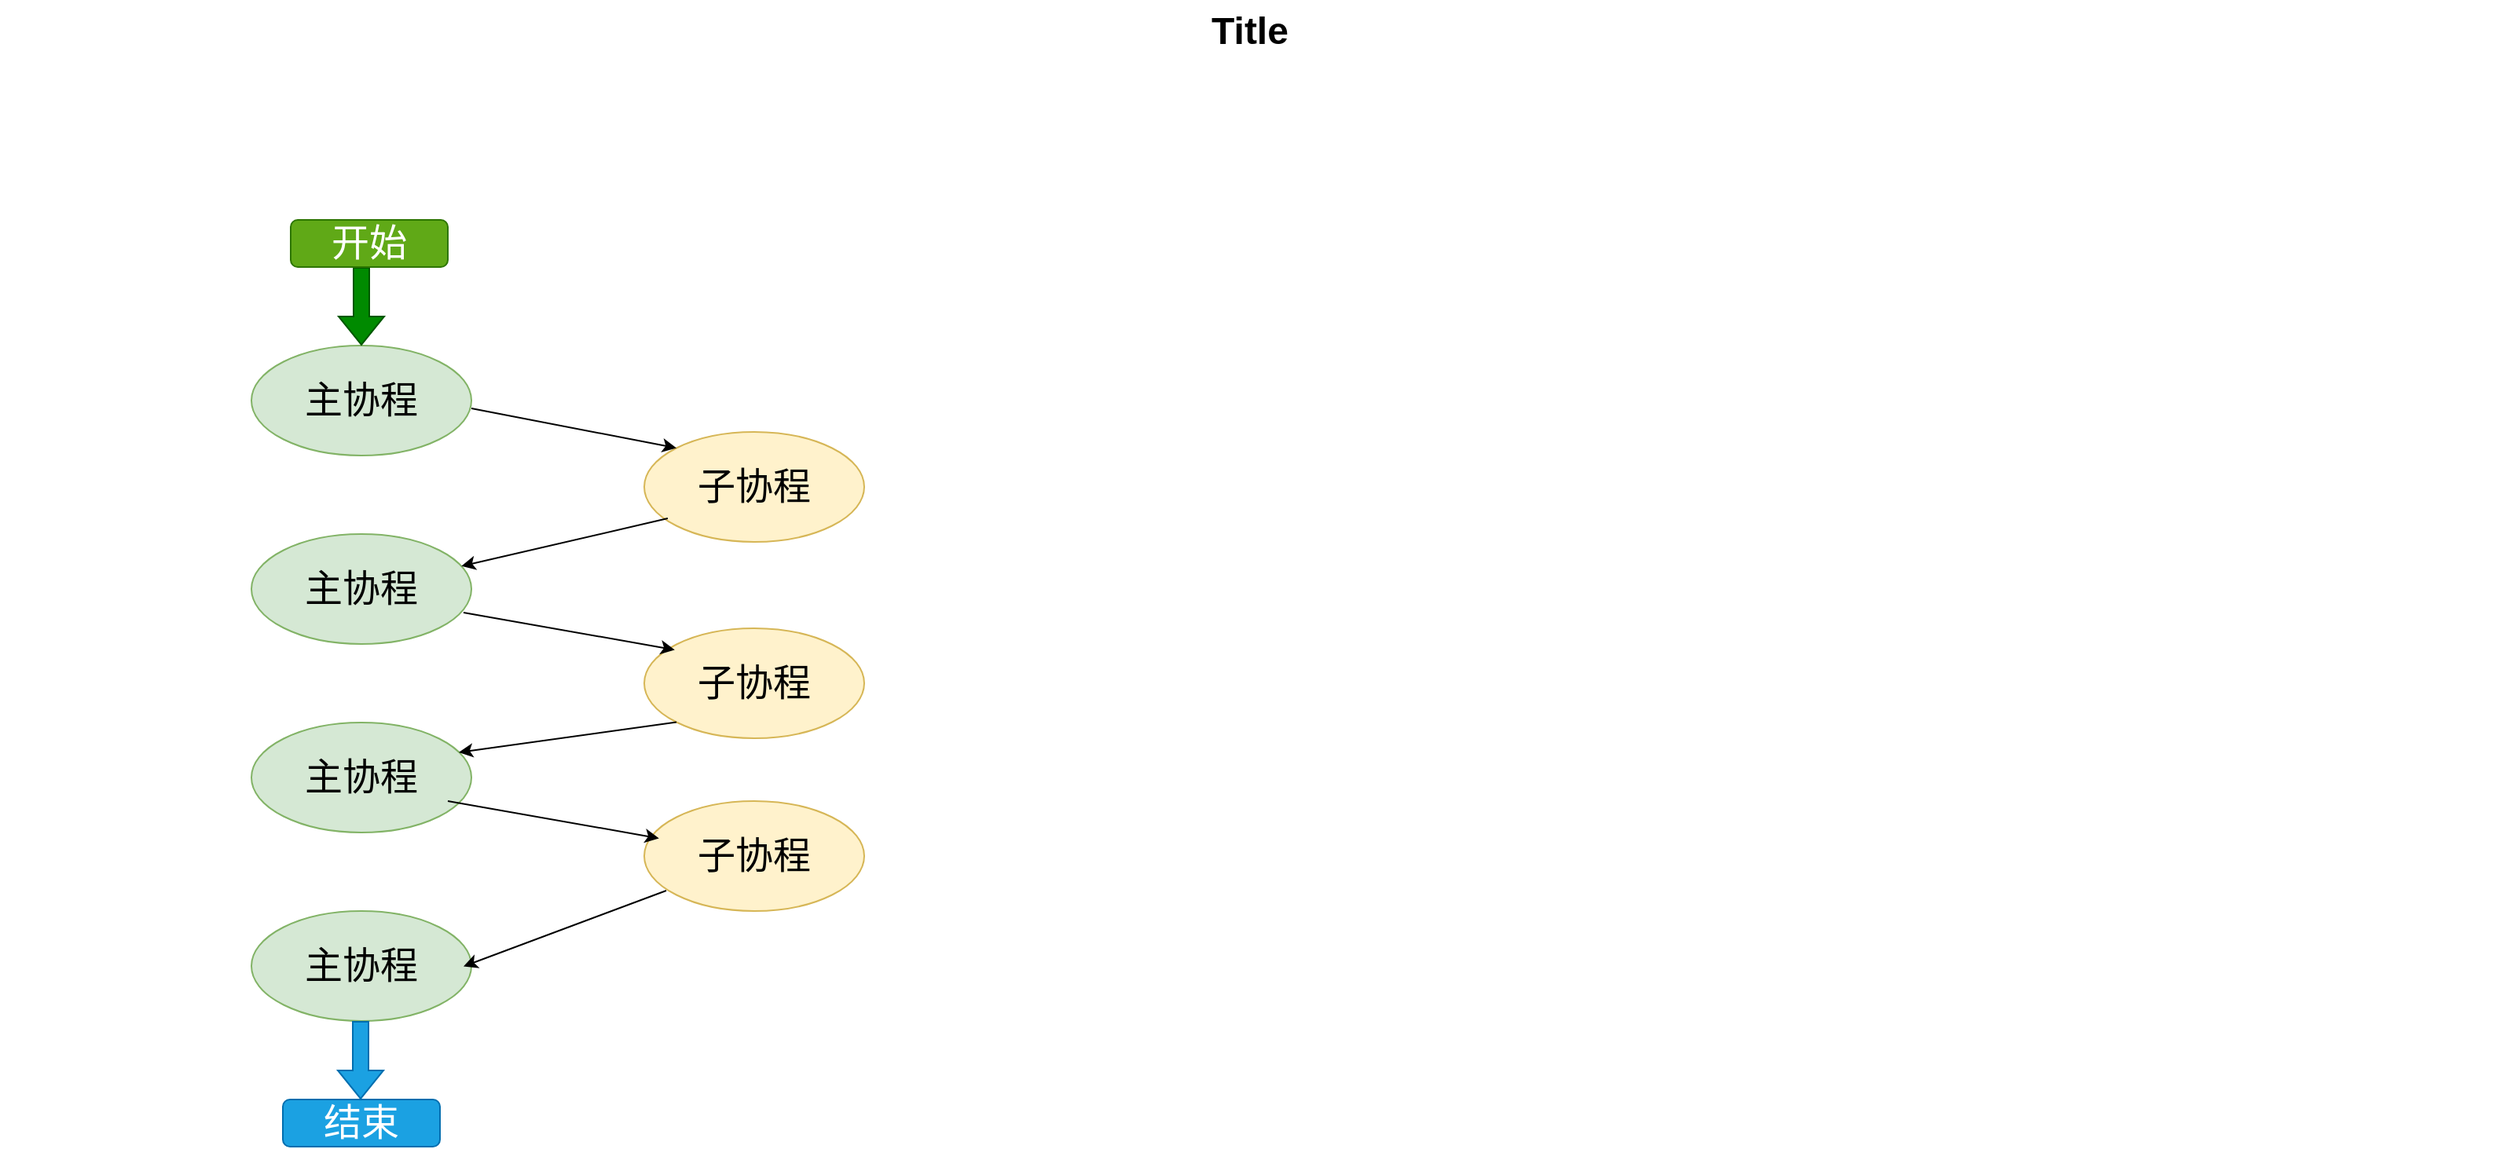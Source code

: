 <mxfile version="24.4.4" type="github">
  <diagram id="6I0OCvxSQrVGMHxT2VVA" name="Page-1">
    <mxGraphModel dx="1885" dy="1013" grid="1" gridSize="10" guides="1" tooltips="1" connect="1" arrows="1" fold="1" page="1" pageScale="1" pageWidth="850" pageHeight="1100" math="0" shadow="0">
      <root>
        <mxCell id="0" />
        <mxCell id="1" parent="0" />
        <mxCell id="dKdSaXE48SgPbhcamS2K-63" value="Title" style="text;strokeColor=none;fillColor=none;html=1;fontSize=24;fontStyle=1;verticalAlign=middle;align=center;" parent="1" vertex="1">
          <mxGeometry x="50" y="70" width="1590" height="40" as="geometry" />
        </mxCell>
        <mxCell id="WtVcBaEnB1_Sni-o9t-m-2" value="&lt;font face=&quot;Helvetica&quot; style=&quot;font-size: 24px;&quot;&gt;主协程&lt;/font&gt;" style="ellipse;whiteSpace=wrap;html=1;fillColor=#d5e8d4;strokeColor=#82b366;" vertex="1" parent="1">
          <mxGeometry x="210" y="290" width="140" height="70" as="geometry" />
        </mxCell>
        <mxCell id="WtVcBaEnB1_Sni-o9t-m-3" value="&lt;font face=&quot;Helvetica&quot; style=&quot;font-size: 24px;&quot;&gt;主协程&lt;/font&gt;" style="ellipse;whiteSpace=wrap;html=1;fillColor=#d5e8d4;strokeColor=#82b366;" vertex="1" parent="1">
          <mxGeometry x="210" y="650" width="140" height="70" as="geometry" />
        </mxCell>
        <mxCell id="WtVcBaEnB1_Sni-o9t-m-4" value="&lt;font face=&quot;Helvetica&quot; style=&quot;font-size: 24px;&quot;&gt;主协程&lt;/font&gt;" style="ellipse;whiteSpace=wrap;html=1;fillColor=#d5e8d4;strokeColor=#82b366;" vertex="1" parent="1">
          <mxGeometry x="210" y="530" width="140" height="70" as="geometry" />
        </mxCell>
        <mxCell id="WtVcBaEnB1_Sni-o9t-m-7" value="&lt;font face=&quot;Helvetica&quot; style=&quot;font-size: 24px;&quot;&gt;子协程&lt;/font&gt;" style="ellipse;whiteSpace=wrap;html=1;fillColor=#fff2cc;strokeColor=#d6b656;" vertex="1" parent="1">
          <mxGeometry x="460" y="345" width="140" height="70" as="geometry" />
        </mxCell>
        <mxCell id="WtVcBaEnB1_Sni-o9t-m-8" value="&lt;font face=&quot;Helvetica&quot; style=&quot;font-size: 24px;&quot;&gt;子协程&lt;/font&gt;" style="ellipse;whiteSpace=wrap;html=1;fillColor=#fff2cc;strokeColor=#d6b656;" vertex="1" parent="1">
          <mxGeometry x="460" y="470" width="140" height="70" as="geometry" />
        </mxCell>
        <mxCell id="WtVcBaEnB1_Sni-o9t-m-9" value="&lt;font face=&quot;Helvetica&quot; style=&quot;font-size: 24px;&quot;&gt;子协程&lt;/font&gt;" style="ellipse;whiteSpace=wrap;html=1;fillColor=#fff2cc;strokeColor=#d6b656;" vertex="1" parent="1">
          <mxGeometry x="460" y="580" width="140" height="70" as="geometry" />
        </mxCell>
        <mxCell id="WtVcBaEnB1_Sni-o9t-m-10" value="&lt;font face=&quot;Helvetica&quot; style=&quot;font-size: 24px;&quot;&gt;主协程&lt;/font&gt;" style="ellipse;whiteSpace=wrap;html=1;fillColor=#d5e8d4;strokeColor=#82b366;" vertex="1" parent="1">
          <mxGeometry x="210" y="410" width="140" height="70" as="geometry" />
        </mxCell>
        <mxCell id="WtVcBaEnB1_Sni-o9t-m-12" value="" style="endArrow=classic;html=1;rounded=0;entryX=0;entryY=0;entryDx=0;entryDy=0;" edge="1" parent="1" target="WtVcBaEnB1_Sni-o9t-m-7">
          <mxGeometry width="50" height="50" relative="1" as="geometry">
            <mxPoint x="350" y="330" as="sourcePoint" />
            <mxPoint x="400" y="280" as="targetPoint" />
          </mxGeometry>
        </mxCell>
        <mxCell id="WtVcBaEnB1_Sni-o9t-m-13" value="" style="endArrow=classic;html=1;rounded=0;exitX=0.1;exitY=0.814;exitDx=0;exitDy=0;exitPerimeter=0;" edge="1" parent="1" source="WtVcBaEnB1_Sni-o9t-m-9">
          <mxGeometry width="50" height="50" relative="1" as="geometry">
            <mxPoint x="490.503" y="659.999" as="sourcePoint" />
            <mxPoint x="345" y="685.25" as="targetPoint" />
          </mxGeometry>
        </mxCell>
        <mxCell id="WtVcBaEnB1_Sni-o9t-m-16" value="" style="endArrow=classic;html=1;rounded=0;entryX=0;entryY=0;entryDx=0;entryDy=0;" edge="1" parent="1">
          <mxGeometry width="50" height="50" relative="1" as="geometry">
            <mxPoint x="335.0" y="580.002" as="sourcePoint" />
            <mxPoint x="469.433" y="603.691" as="targetPoint" />
          </mxGeometry>
        </mxCell>
        <mxCell id="WtVcBaEnB1_Sni-o9t-m-18" value="" style="endArrow=classic;html=1;rounded=0;exitX=0;exitY=1;exitDx=0;exitDy=0;entryX=0.943;entryY=0.271;entryDx=0;entryDy=0;entryPerimeter=0;" edge="1" parent="1" source="WtVcBaEnB1_Sni-o9t-m-8" target="WtVcBaEnB1_Sni-o9t-m-4">
          <mxGeometry width="50" height="50" relative="1" as="geometry">
            <mxPoint x="335" y="700" as="sourcePoint" />
            <mxPoint x="385" y="650" as="targetPoint" />
          </mxGeometry>
        </mxCell>
        <mxCell id="WtVcBaEnB1_Sni-o9t-m-21" value="" style="endArrow=classic;html=1;rounded=0;exitX=0.107;exitY=0.786;exitDx=0;exitDy=0;exitPerimeter=0;" edge="1" parent="1" source="WtVcBaEnB1_Sni-o9t-m-7" target="WtVcBaEnB1_Sni-o9t-m-10">
          <mxGeometry width="50" height="50" relative="1" as="geometry">
            <mxPoint x="491" y="410" as="sourcePoint" />
            <mxPoint x="352" y="429" as="targetPoint" />
          </mxGeometry>
        </mxCell>
        <mxCell id="WtVcBaEnB1_Sni-o9t-m-22" value="" style="endArrow=classic;html=1;rounded=0;entryX=0;entryY=0;entryDx=0;entryDy=0;" edge="1" parent="1">
          <mxGeometry width="50" height="50" relative="1" as="geometry">
            <mxPoint x="345.0" y="460.002" as="sourcePoint" />
            <mxPoint x="479.433" y="483.691" as="targetPoint" />
          </mxGeometry>
        </mxCell>
        <mxCell id="WtVcBaEnB1_Sni-o9t-m-27" value="" style="shape=flexArrow;endArrow=classic;html=1;rounded=0;entryX=0.5;entryY=0;entryDx=0;entryDy=0;endWidth=18;endSize=5.67;fillColor=#008a00;strokeColor=#005700;" edge="1" parent="1" target="WtVcBaEnB1_Sni-o9t-m-2">
          <mxGeometry width="50" height="50" relative="1" as="geometry">
            <mxPoint x="280" y="240" as="sourcePoint" />
            <mxPoint x="315" y="200" as="targetPoint" />
          </mxGeometry>
        </mxCell>
        <mxCell id="WtVcBaEnB1_Sni-o9t-m-28" value="" style="shape=flexArrow;endArrow=classic;html=1;rounded=0;entryX=0.5;entryY=0;entryDx=0;entryDy=0;endWidth=18;endSize=5.67;fillColor=#1ba1e2;strokeColor=#006EAF;" edge="1" parent="1">
          <mxGeometry width="50" height="50" relative="1" as="geometry">
            <mxPoint x="279.5" y="720" as="sourcePoint" />
            <mxPoint x="279.5" y="770" as="targetPoint" />
          </mxGeometry>
        </mxCell>
        <mxCell id="WtVcBaEnB1_Sni-o9t-m-29" value="&lt;font style=&quot;font-size: 24px;&quot;&gt;开始&lt;/font&gt;" style="rounded=1;whiteSpace=wrap;html=1;fillColor=#60a917;fontColor=#ffffff;strokeColor=#2D7600;" vertex="1" parent="1">
          <mxGeometry x="235" y="210" width="100" height="30" as="geometry" />
        </mxCell>
        <mxCell id="WtVcBaEnB1_Sni-o9t-m-31" value="&lt;font style=&quot;font-size: 24px;&quot;&gt;结束&lt;/font&gt;" style="rounded=1;whiteSpace=wrap;html=1;fillColor=#1ba1e2;fontColor=#ffffff;strokeColor=#006EAF;" vertex="1" parent="1">
          <mxGeometry x="230" y="770" width="100" height="30" as="geometry" />
        </mxCell>
      </root>
    </mxGraphModel>
  </diagram>
</mxfile>
